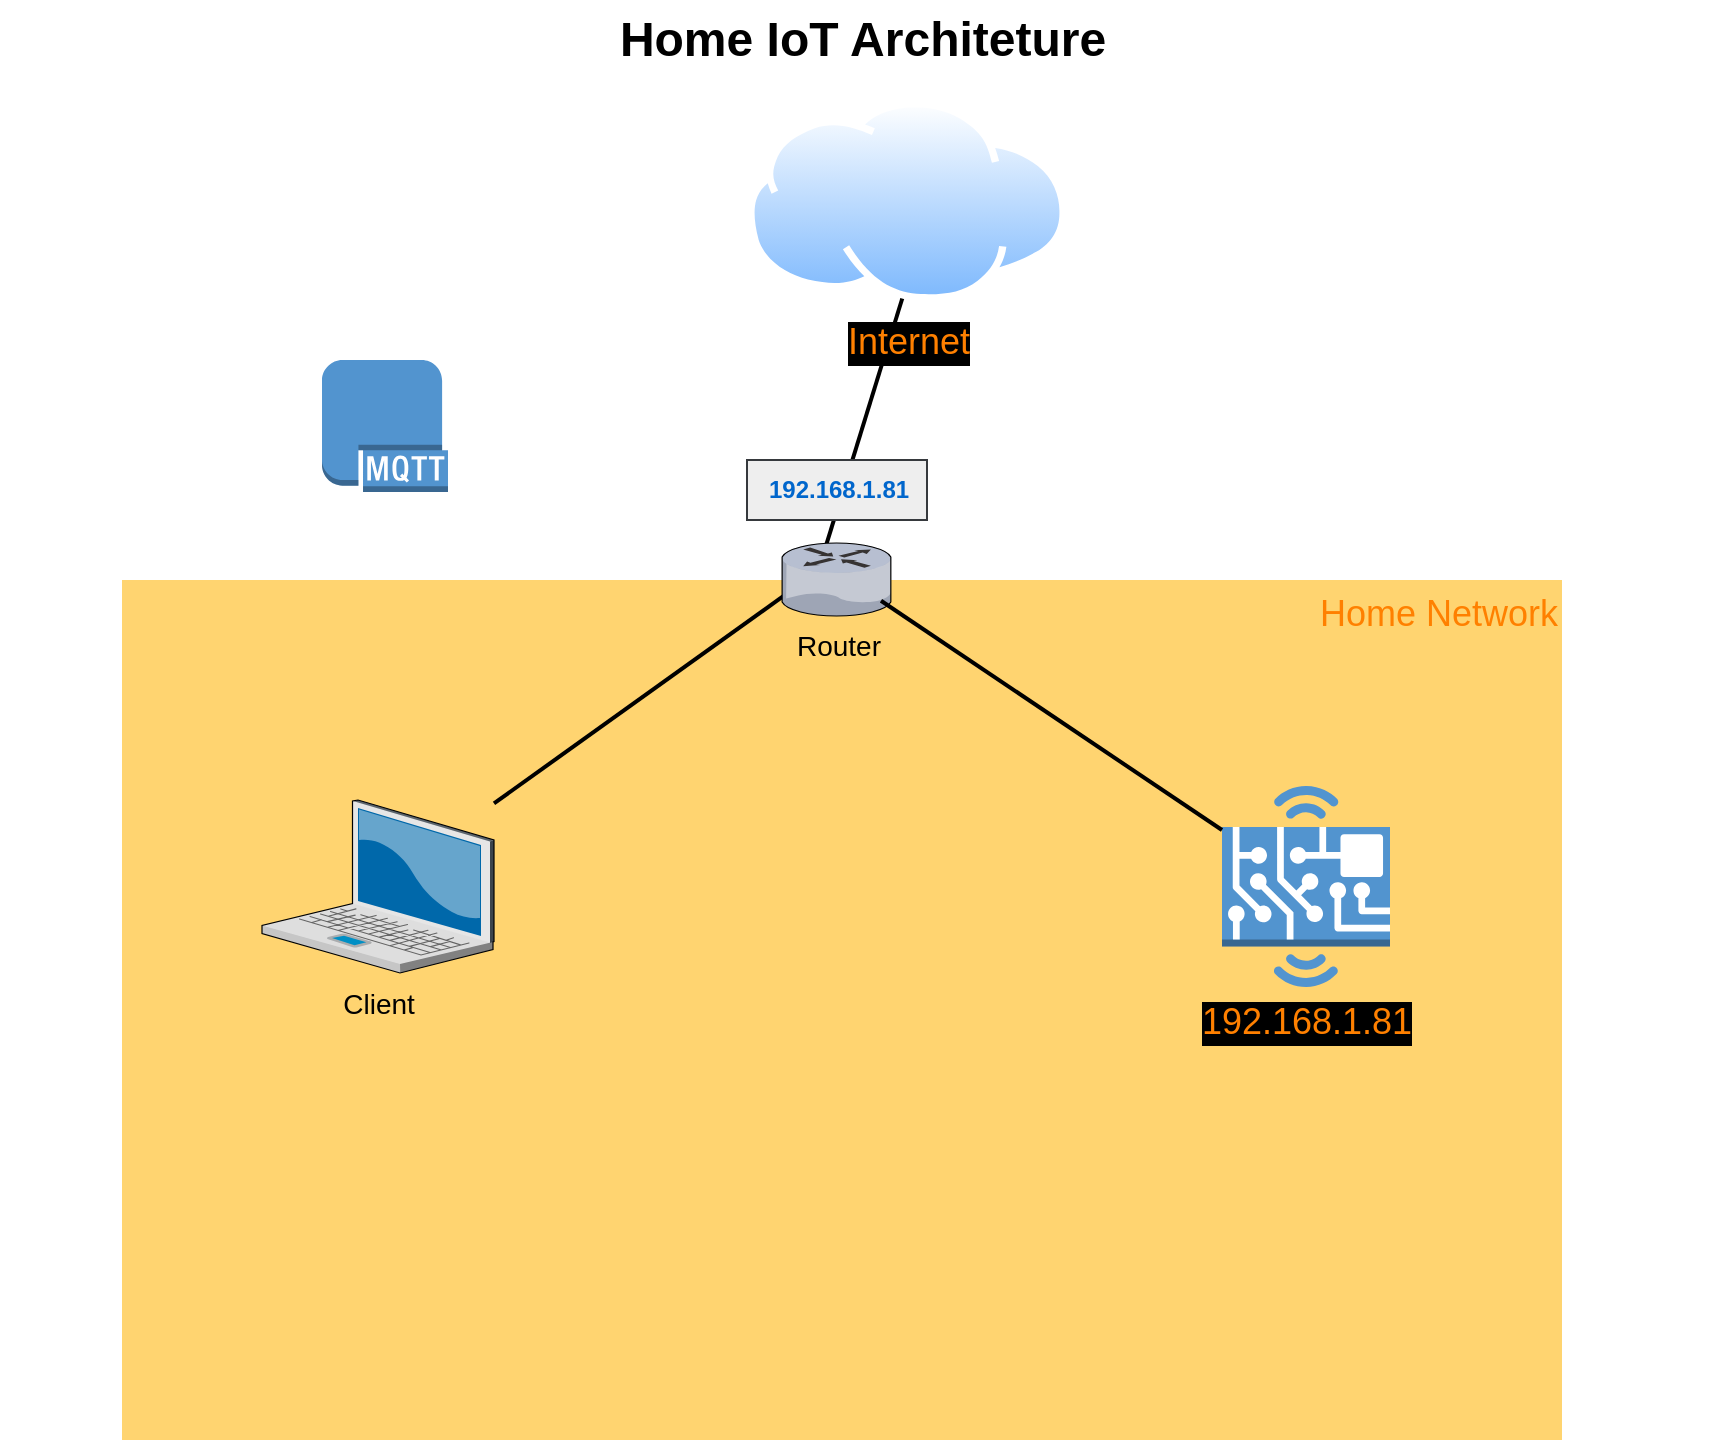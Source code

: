<mxfile version="20.8.5" type="github">
  <diagram name="Page-1" id="e3a06f82-3646-2815-327d-82caf3d4e204">
    <mxGraphModel dx="1247" dy="657" grid="1" gridSize="10" guides="1" tooltips="1" connect="1" arrows="1" fold="1" page="1" pageScale="1.5" pageWidth="1169" pageHeight="826" background="none" math="0" shadow="0">
      <root>
        <mxCell id="0" style=";html=1;" />
        <mxCell id="1" style=";html=1;" parent="0" />
        <mxCell id="6a7d8f32e03d9370-57" value="&lt;div style=&quot;&quot;&gt;&lt;span style=&quot;font-size: 18px; background-color: initial;&quot;&gt;&lt;font color=&quot;#ff8000&quot;&gt;Home Network&lt;/font&gt;&lt;/span&gt;&lt;/div&gt;" style="whiteSpace=wrap;html=1;fillColor=#FFD470;gradientColor=none;fontSize=14;strokeColor=none;verticalAlign=top;align=right;" parent="1" vertex="1">
          <mxGeometry x="560" y="320" width="720" height="430" as="geometry" />
        </mxCell>
        <mxCell id="6a7d8f32e03d9370-35" style="edgeStyle=none;rounded=0;html=1;startSize=10;endSize=10;jettySize=auto;orthogonalLoop=1;fontSize=14;endArrow=none;endFill=0;strokeWidth=2;entryX=0.059;entryY=0.678;entryDx=0;entryDy=0;entryPerimeter=0;" parent="1" source="6a7d8f32e03d9370-2" target="6a7d8f32e03d9370-13" edge="1">
          <mxGeometry relative="1" as="geometry">
            <mxPoint x="637" y="693.32" as="targetPoint" />
          </mxGeometry>
        </mxCell>
        <mxCell id="6a7d8f32e03d9370-2" value="Client" style="verticalLabelPosition=bottom;aspect=fixed;html=1;verticalAlign=top;strokeColor=none;shape=mxgraph.citrix.laptop_2;fillColor=#66B2FF;gradientColor=#0066CC;fontSize=14;" parent="1" vertex="1">
          <mxGeometry x="630.0" y="430" width="116" height="86.5" as="geometry" />
        </mxCell>
        <mxCell id="6a7d8f32e03d9370-62" value="Home IoT Architeture" style="text;strokeColor=none;fillColor=none;html=1;fontSize=24;fontStyle=1;verticalAlign=middle;align=center;" parent="1" vertex="1">
          <mxGeometry x="499" y="30" width="861" height="40" as="geometry" />
        </mxCell>
        <mxCell id="B9Zo2BwohG0ni2MZEKjd-18" style="edgeStyle=none;rounded=0;html=1;startSize=10;endSize=10;jettySize=auto;orthogonalLoop=1;fontSize=14;endArrow=none;endFill=0;strokeWidth=2;entryX=0.355;entryY=0.256;entryDx=0;entryDy=0;entryPerimeter=0;exitX=0.503;exitY=0.893;exitDx=0;exitDy=0;exitPerimeter=0;" edge="1" parent="1" source="B9Zo2BwohG0ni2MZEKjd-16" target="6a7d8f32e03d9370-13">
          <mxGeometry relative="1" as="geometry">
            <mxPoint x="756" y="441.709" as="sourcePoint" />
            <mxPoint x="903.245" y="336.247" as="targetPoint" />
          </mxGeometry>
        </mxCell>
        <mxCell id="B9Zo2BwohG0ni2MZEKjd-16" value="Internet" style="aspect=fixed;perimeter=ellipsePerimeter;html=1;align=center;shadow=0;dashed=0;spacingTop=3;image;image=img/lib/active_directory/internet_cloud.svg;labelBackgroundColor=#000000;fontSize=18;fontColor=#FF8000;" vertex="1" parent="1">
          <mxGeometry x="872.5" y="80" width="160" height="100.8" as="geometry" />
        </mxCell>
        <mxCell id="B9Zo2BwohG0ni2MZEKjd-21" value="" style="group" vertex="1" connectable="0" parent="1">
          <mxGeometry x="1110" y="423" width="84" height="100.5" as="geometry" />
        </mxCell>
        <mxCell id="B9Zo2BwohG0ni2MZEKjd-19" value="192.168.1.81" style="outlineConnect=0;dashed=0;verticalLabelPosition=bottom;verticalAlign=top;align=center;html=1;shape=mxgraph.aws3.hardware_board;fillColor=#5294CF;gradientColor=none;labelBackgroundColor=#000000;fontSize=18;fontColor=#FF8000;" vertex="1" parent="B9Zo2BwohG0ni2MZEKjd-21">
          <mxGeometry width="84" height="100.5" as="geometry" />
        </mxCell>
        <mxCell id="B9Zo2BwohG0ni2MZEKjd-20" value="" style="shape=image;html=1;verticalAlign=top;verticalLabelPosition=bottom;labelBackgroundColor=#ffffff;imageAspect=0;aspect=fixed;image=https://cdn1.iconfinder.com/data/icons/fruit-136/64/Fruit_iconfree_Filled_Outline_raspberry-healthy-organic-food-fruit_icon-128.png;fontSize=18;fontColor=#FF8000;" vertex="1" parent="B9Zo2BwohG0ni2MZEKjd-21">
          <mxGeometry x="23" y="31.5" width="38" height="38" as="geometry" />
        </mxCell>
        <mxCell id="B9Zo2BwohG0ni2MZEKjd-23" value="" style="group" vertex="1" connectable="0" parent="1">
          <mxGeometry x="872.5" y="260" width="90" height="78" as="geometry" />
        </mxCell>
        <mxCell id="6a7d8f32e03d9370-13" value="Router" style="verticalLabelPosition=bottom;aspect=fixed;html=1;verticalAlign=top;strokeColor=none;shape=mxgraph.citrix.router;fillColor=#66B2FF;gradientColor=#0066CC;fontSize=14;" parent="B9Zo2BwohG0ni2MZEKjd-23" vertex="1">
          <mxGeometry x="17.5" y="41.5" width="55" height="36.5" as="geometry" />
        </mxCell>
        <mxCell id="B9Zo2BwohG0ni2MZEKjd-2" value="&lt;b&gt;&lt;font color=&quot;#0066cc&quot;&gt;192.168.1.81&lt;/font&gt;&lt;/b&gt;" style="text;html=1;align=center;verticalAlign=middle;resizable=0;points=[];autosize=1;fillColor=#eeeeee;strokeColor=#36393d;" vertex="1" parent="B9Zo2BwohG0ni2MZEKjd-23">
          <mxGeometry width="90" height="30" as="geometry" />
        </mxCell>
        <mxCell id="B9Zo2BwohG0ni2MZEKjd-24" style="edgeStyle=none;rounded=0;html=1;startSize=10;endSize=10;jettySize=auto;orthogonalLoop=1;fontSize=14;endArrow=none;endFill=0;strokeWidth=2;entryX=0.9;entryY=0.791;entryDx=0;entryDy=0;entryPerimeter=0;" edge="1" parent="1" source="B9Zo2BwohG0ni2MZEKjd-19" target="6a7d8f32e03d9370-13">
          <mxGeometry relative="1" as="geometry">
            <mxPoint x="756" y="441.709" as="sourcePoint" />
            <mxPoint x="903.245" y="336.247" as="targetPoint" />
          </mxGeometry>
        </mxCell>
        <mxCell id="B9Zo2BwohG0ni2MZEKjd-26" value="" style="outlineConnect=0;dashed=0;verticalLabelPosition=bottom;verticalAlign=top;align=center;html=1;shape=mxgraph.aws3.mqtt_protocol;fillColor=#5294CF;gradientColor=none;labelBackgroundColor=#000000;fontSize=18;fontColor=#FF8000;" vertex="1" parent="1">
          <mxGeometry x="660" y="210" width="63" height="66" as="geometry" />
        </mxCell>
      </root>
    </mxGraphModel>
  </diagram>
</mxfile>
